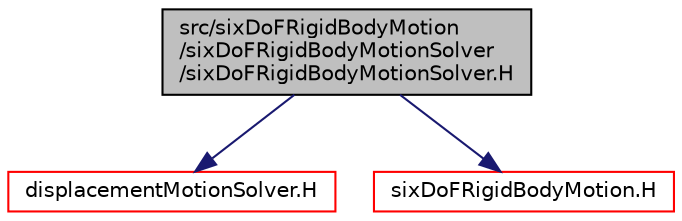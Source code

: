 digraph "src/sixDoFRigidBodyMotion/sixDoFRigidBodyMotionSolver/sixDoFRigidBodyMotionSolver.H"
{
  bgcolor="transparent";
  edge [fontname="Helvetica",fontsize="10",labelfontname="Helvetica",labelfontsize="10"];
  node [fontname="Helvetica",fontsize="10",shape=record];
  Node1 [label="src/sixDoFRigidBodyMotion\l/sixDoFRigidBodyMotionSolver\l/sixDoFRigidBodyMotionSolver.H",height=0.2,width=0.4,color="black", fillcolor="grey75", style="filled", fontcolor="black"];
  Node1 -> Node2 [color="midnightblue",fontsize="10",style="solid",fontname="Helvetica"];
  Node2 [label="displacementMotionSolver.H",height=0.2,width=0.4,color="red",URL="$a04991.html"];
  Node1 -> Node3 [color="midnightblue",fontsize="10",style="solid",fontname="Helvetica"];
  Node3 [label="sixDoFRigidBodyMotion.H",height=0.2,width=0.4,color="red",URL="$a09995.html"];
}
